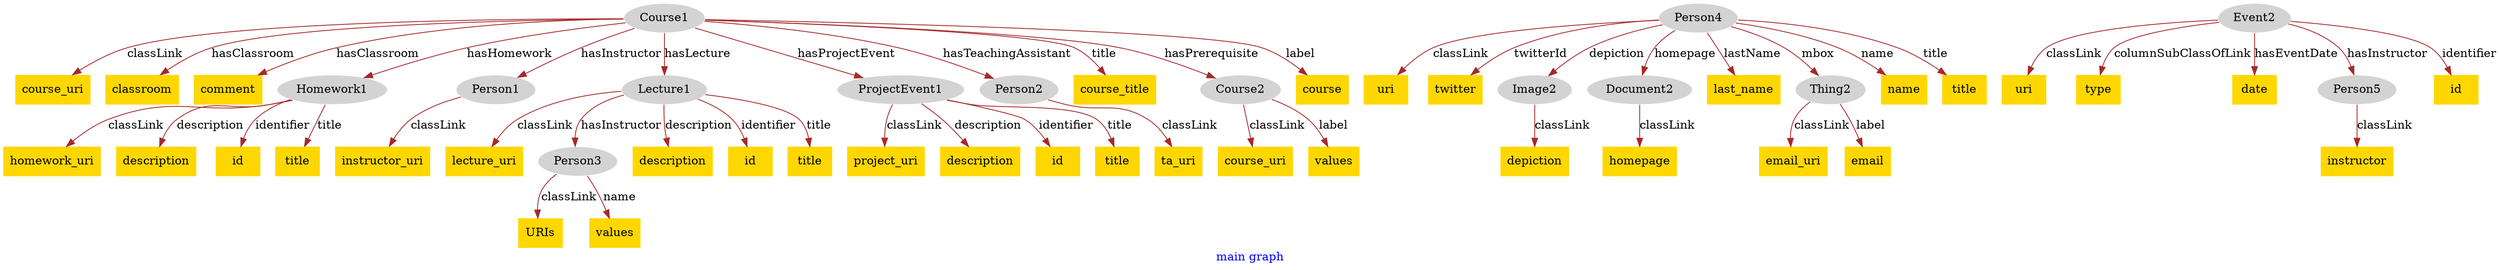 digraph n0 {
fontcolor="blue"
remincross="true"
label="main graph"
n1[style="filled",color="white",fillcolor="lightgray",label="Course1"];
n2[shape="plaintext",style="filled",fillcolor="gold",label="course_uri"];
n3[shape="plaintext",style="filled",fillcolor="gold",label="classroom"];
n4[shape="plaintext",style="filled",fillcolor="gold",label="comment"];
n5[style="filled",color="white",fillcolor="lightgray",label="Homework1"];
n6[style="filled",color="white",fillcolor="lightgray",label="Person1"];
n7[style="filled",color="white",fillcolor="lightgray",label="Lecture1"];
n8[style="filled",color="white",fillcolor="lightgray",label="ProjectEvent1"];
n9[style="filled",color="white",fillcolor="lightgray",label="Person2"];
n10[shape="plaintext",style="filled",fillcolor="gold",label="course_title"];
n11[style="filled",color="white",fillcolor="lightgray",label="Course2"];
n12[shape="plaintext",style="filled",fillcolor="gold",label="course"];
n13[shape="plaintext",style="filled",fillcolor="gold",label="course_uri"];
n14[shape="plaintext",style="filled",fillcolor="gold",label="values"];
n15[shape="plaintext",style="filled",fillcolor="gold",label="homework_uri"];
n16[shape="plaintext",style="filled",fillcolor="gold",label="description"];
n17[shape="plaintext",style="filled",fillcolor="gold",label="id"];
n18[shape="plaintext",style="filled",fillcolor="gold",label="title"];
n19[shape="plaintext",style="filled",fillcolor="gold",label="lecture_uri"];
n20[style="filled",color="white",fillcolor="lightgray",label="Person3"];
n21[shape="plaintext",style="filled",fillcolor="gold",label="description"];
n22[shape="plaintext",style="filled",fillcolor="gold",label="id"];
n23[shape="plaintext",style="filled",fillcolor="gold",label="title"];
n24[shape="plaintext",style="filled",fillcolor="gold",label="instructor_uri"];
n25[shape="plaintext",style="filled",fillcolor="gold",label="ta_uri"];
n26[shape="plaintext",style="filled",fillcolor="gold",label="URIs"];
n27[shape="plaintext",style="filled",fillcolor="gold",label="values"];
n28[shape="plaintext",style="filled",fillcolor="gold",label="project_uri"];
n29[shape="plaintext",style="filled",fillcolor="gold",label="description"];
n30[shape="plaintext",style="filled",fillcolor="gold",label="id"];
n31[shape="plaintext",style="filled",fillcolor="gold",label="title"];
n32[style="filled",color="white",fillcolor="lightgray",label="Person4"];
n33[shape="plaintext",style="filled",fillcolor="gold",label="uri"];
n34[shape="plaintext",style="filled",fillcolor="gold",label="twitter"];
n35[style="filled",color="white",fillcolor="lightgray",label="Image2"];
n36[style="filled",color="white",fillcolor="lightgray",label="Document2"];
n37[shape="plaintext",style="filled",fillcolor="gold",label="last_name"];
n38[style="filled",color="white",fillcolor="lightgray",label="Thing2"];
n39[shape="plaintext",style="filled",fillcolor="gold",label="name"];
n40[shape="plaintext",style="filled",fillcolor="gold",label="title"];
n41[shape="plaintext",style="filled",fillcolor="gold",label="email_uri"];
n42[shape="plaintext",style="filled",fillcolor="gold",label="email"];
n43[shape="plaintext",style="filled",fillcolor="gold",label="homepage"];
n44[shape="plaintext",style="filled",fillcolor="gold",label="depiction"];
n45[style="filled",color="white",fillcolor="lightgray",label="Event2"];
n46[shape="plaintext",style="filled",fillcolor="gold",label="uri"];
n47[shape="plaintext",style="filled",fillcolor="gold",label="type"];
n48[shape="plaintext",style="filled",fillcolor="gold",label="date"];
n49[style="filled",color="white",fillcolor="lightgray",label="Person5"];
n50[shape="plaintext",style="filled",fillcolor="gold",label="id"];
n51[shape="plaintext",style="filled",fillcolor="gold",label="instructor"];
n1 -> n2[color="brown",fontcolor="black",label="classLink"]
n1 -> n3[color="brown",fontcolor="black",label="hasClassroom"]
n1 -> n4[color="brown",fontcolor="black",label="hasClassroom"]
n1 -> n5[color="brown",fontcolor="black",label="hasHomework"]
n1 -> n6[color="brown",fontcolor="black",label="hasInstructor"]
n1 -> n7[color="brown",fontcolor="black",label="hasLecture"]
n1 -> n8[color="brown",fontcolor="black",label="hasProjectEvent"]
n1 -> n9[color="brown",fontcolor="black",label="hasTeachingAssistant"]
n1 -> n10[color="brown",fontcolor="black",label="title"]
n1 -> n11[color="brown",fontcolor="black",label="hasPrerequisite"]
n1 -> n12[color="brown",fontcolor="black",label="label"]
n11 -> n13[color="brown",fontcolor="black",label="classLink"]
n11 -> n14[color="brown",fontcolor="black",label="label"]
n5 -> n15[color="brown",fontcolor="black",label="classLink"]
n5 -> n16[color="brown",fontcolor="black",label="description"]
n5 -> n17[color="brown",fontcolor="black",label="identifier"]
n5 -> n18[color="brown",fontcolor="black",label="title"]
n7 -> n19[color="brown",fontcolor="black",label="classLink"]
n7 -> n20[color="brown",fontcolor="black",label="hasInstructor"]
n7 -> n21[color="brown",fontcolor="black",label="description"]
n7 -> n22[color="brown",fontcolor="black",label="identifier"]
n7 -> n23[color="brown",fontcolor="black",label="title"]
n6 -> n24[color="brown",fontcolor="black",label="classLink"]
n9 -> n25[color="brown",fontcolor="black",label="classLink"]
n20 -> n26[color="brown",fontcolor="black",label="classLink"]
n20 -> n27[color="brown",fontcolor="black",label="name"]
n8 -> n28[color="brown",fontcolor="black",label="classLink"]
n8 -> n29[color="brown",fontcolor="black",label="description"]
n8 -> n30[color="brown",fontcolor="black",label="identifier"]
n8 -> n31[color="brown",fontcolor="black",label="title"]
n32 -> n33[color="brown",fontcolor="black",label="classLink"]
n32 -> n34[color="brown",fontcolor="black",label="twitterId"]
n32 -> n35[color="brown",fontcolor="black",label="depiction"]
n32 -> n36[color="brown",fontcolor="black",label="homepage"]
n32 -> n37[color="brown",fontcolor="black",label="lastName"]
n32 -> n38[color="brown",fontcolor="black",label="mbox"]
n32 -> n39[color="brown",fontcolor="black",label="name"]
n32 -> n40[color="brown",fontcolor="black",label="title"]
n38 -> n41[color="brown",fontcolor="black",label="classLink"]
n38 -> n42[color="brown",fontcolor="black",label="label"]
n36 -> n43[color="brown",fontcolor="black",label="classLink"]
n35 -> n44[color="brown",fontcolor="black",label="classLink"]
n45 -> n46[color="brown",fontcolor="black",label="classLink"]
n45 -> n47[color="brown",fontcolor="black",label="columnSubClassOfLink"]
n45 -> n48[color="brown",fontcolor="black",label="hasEventDate"]
n45 -> n49[color="brown",fontcolor="black",label="hasInstructor"]
n45 -> n50[color="brown",fontcolor="black",label="identifier"]
n49 -> n51[color="brown",fontcolor="black",label="classLink"]
}
